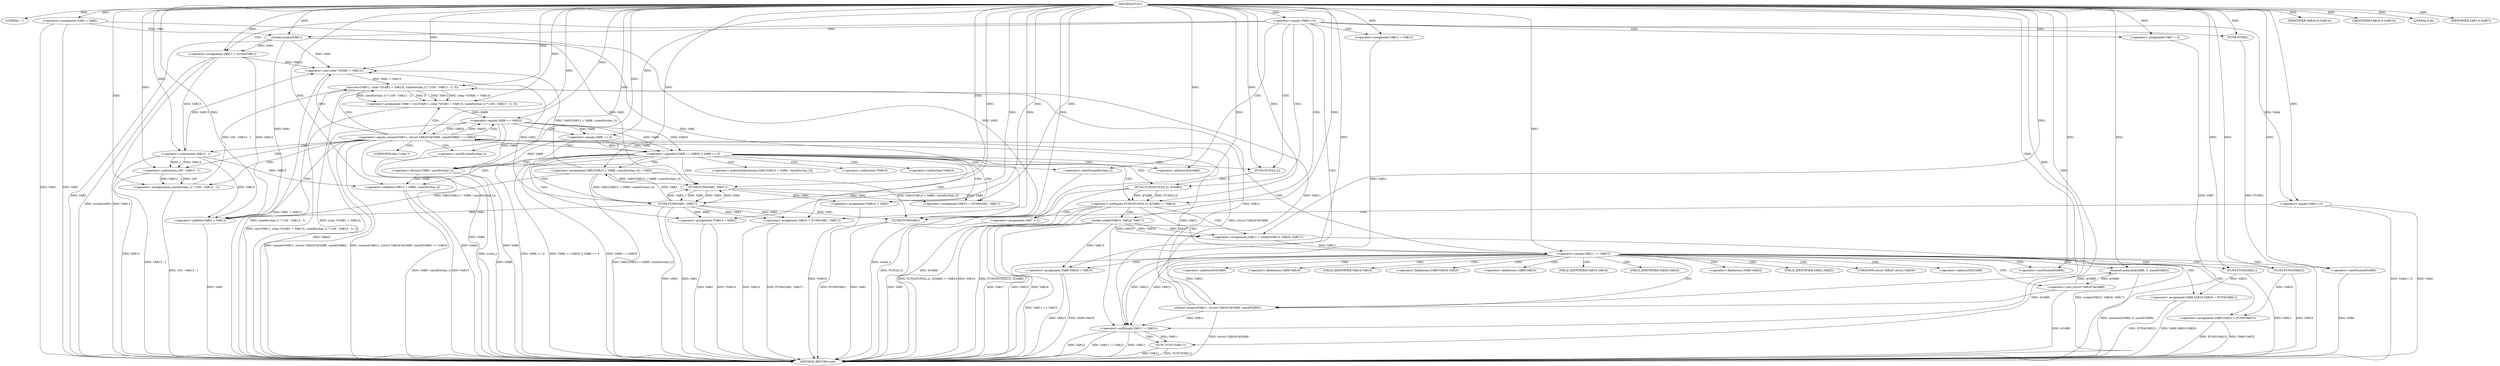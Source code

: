 digraph FUN1 {  
"1000100" [label = "(METHOD,FUN1)" ]
"1000277" [label = "(METHOD_RETURN,void)" ]
"1000103" [label = "(LITERAL,\"\",)" ]
"1000104" [label = "(<operator>.assignment,VAR1 = VAR2)" ]
"1000108" [label = "(<operator>.equals,VAR4==5)" ]
"1000115" [label = "(<operator>.assignment,VAR7 = 0)" ]
"1000122" [label = "(<operator>.assignment,VAR11 = VAR12)" ]
"1000126" [label = "(<operator>.assignment,VAR13 = wcslen(VAR1))" ]
"1000128" [label = "(wcslen,wcslen(VAR1))" ]
"1000133" [label = "(<operator>.notEquals,FUN2(FUN3(2,2), &VAR6) != VAR14)" ]
"1000134" [label = "(FUN2,FUN2(FUN3(2,2), &VAR6))" ]
"1000135" [label = "(FUN3,FUN3(2,2))" ]
"1000143" [label = "(<operator>.assignment,VAR7 = 1)" ]
"1000146" [label = "(<operator>.assignment,VAR11 = socket(VAR15, VAR16, VAR17))" ]
"1000148" [label = "(socket,socket(VAR15, VAR16, VAR17))" ]
"1000153" [label = "(<operator>.equals,VAR11 == VAR12)" ]
"1000158" [label = "(memset,memset(&VAR9, 0, sizeof(VAR9)))" ]
"1000162" [label = "(<operator>.sizeOf,sizeof(VAR9))" ]
"1000164" [label = "(<operator>.assignment,VAR9.VAR18 = VAR15)" ]
"1000169" [label = "(<operator>.assignment,VAR9.VAR19.VAR20 = FUN4(VAR21))" ]
"1000175" [label = "(FUN4,FUN4(VAR21))" ]
"1000177" [label = "(<operator>.assignment,VAR9.VAR22 = FUN5(VAR23))" ]
"1000181" [label = "(FUN5,FUN5(VAR23))" ]
"1000184" [label = "(<operator>.equals,connect(VAR11, (struct VAR24*)&VAR9, sizeof(VAR9)) == VAR25)" ]
"1000185" [label = "(connect,connect(VAR11, (struct VAR24*)&VAR9, sizeof(VAR9)))" ]
"1000187" [label = "(<operator>.cast,(struct VAR24*)&VAR9)" ]
"1000191" [label = "(<operator>.sizeOf,sizeof(VAR9))" ]
"1000196" [label = "(<operator>.assignment,VAR8 = recv(VAR11, (char *)(VAR1 + VAR13), sizeof(wchar_t) * (100 - VAR13 - 1), 0))" ]
"1000198" [label = "(recv,recv(VAR11, (char *)(VAR1 + VAR13), sizeof(wchar_t) * (100 - VAR13 - 1), 0))" ]
"1000200" [label = "(<operator>.cast,(char *)(VAR1 + VAR13))" ]
"1000202" [label = "(<operator>.addition,VAR1 + VAR13)" ]
"1000205" [label = "(<operator>.multiplication,sizeof(wchar_t) * (100 - VAR13 - 1))" ]
"1000206" [label = "(<operator>.sizeOf,sizeof(wchar_t))" ]
"1000208" [label = "(<operator>.subtraction,100 - VAR13 - 1)" ]
"1000210" [label = "(<operator>.subtraction,VAR13 - 1)" ]
"1000215" [label = "(<operator>.logicalOr,VAR8 == VAR25 || VAR8 == 0)" ]
"1000216" [label = "(<operator>.equals,VAR8 == VAR25)" ]
"1000219" [label = "(<operator>.equals,VAR8 == 0)" ]
"1000224" [label = "(<operator>.assignment,VAR1[VAR13 + VAR8 / sizeof(wchar_t)] = VAR3)" ]
"1000227" [label = "(<operator>.addition,VAR13 + VAR8 / sizeof(wchar_t))" ]
"1000229" [label = "(<operator>.division,VAR8 / sizeof(wchar_t))" ]
"1000231" [label = "(<operator>.sizeOf,sizeof(wchar_t))" ]
"1000234" [label = "(<operator>.assignment,VAR10 = FUN6(VAR1, VAR3''))" ]
"1000236" [label = "(FUN6,FUN6(VAR1, VAR3''))" ]
"1000240" [label = "(IDENTIFIER,VAR10,if (VAR10))" ]
"1000242" [label = "(<operator>.assignment,*VAR10 = VAR3)" ]
"1000246" [label = "(<operator>.assignment,VAR10 = FUN6(VAR1, VAR3''))" ]
"1000248" [label = "(FUN6,FUN6(VAR1, VAR3''))" ]
"1000252" [label = "(IDENTIFIER,VAR10,if (VAR10))" ]
"1000254" [label = "(<operator>.assignment,*VAR10 = VAR3)" ]
"1000258" [label = "(LITERAL,0,do)" ]
"1000260" [label = "(<operator>.notEquals,VAR11 != VAR12)" ]
"1000264" [label = "(FUN7,FUN7(VAR11))" ]
"1000267" [label = "(IDENTIFIER,VAR7,if (VAR7))" ]
"1000269" [label = "(FUN8,FUN8())" ]
"1000271" [label = "(<operator>.equals,VAR4==5)" ]
"1000275" [label = "(FUN9,FUN9(VAR1))" ]
"1000138" [label = "(<operator>.addressOf,&VAR6)" ]
"1000159" [label = "(<operator>.addressOf,&VAR9)" ]
"1000165" [label = "(<operator>.fieldAccess,VAR9.VAR18)" ]
"1000167" [label = "(FIELD_IDENTIFIER,VAR18,VAR18)" ]
"1000170" [label = "(<operator>.fieldAccess,VAR9.VAR19.VAR20)" ]
"1000171" [label = "(<operator>.fieldAccess,VAR9.VAR19)" ]
"1000173" [label = "(FIELD_IDENTIFIER,VAR19,VAR19)" ]
"1000174" [label = "(FIELD_IDENTIFIER,VAR20,VAR20)" ]
"1000178" [label = "(<operator>.fieldAccess,VAR9.VAR22)" ]
"1000180" [label = "(FIELD_IDENTIFIER,VAR22,VAR22)" ]
"1000188" [label = "(UNKNOWN,struct VAR24*,struct VAR24*)" ]
"1000189" [label = "(<operator>.addressOf,&VAR9)" ]
"1000201" [label = "(UNKNOWN,char *,char *)" ]
"1000225" [label = "(<operator>.indirectIndexAccess,VAR1[VAR13 + VAR8 / sizeof(wchar_t)])" ]
"1000243" [label = "(<operator>.indirection,*VAR10)" ]
"1000255" [label = "(<operator>.indirection,*VAR10)" ]
  "1000184" -> "1000277"  [ label = "DDG: connect(VAR11, (struct VAR24*)&VAR9, sizeof(VAR9))"] 
  "1000177" -> "1000277"  [ label = "DDG: FUN5(VAR23)"] 
  "1000260" -> "1000277"  [ label = "DDG: VAR12"] 
  "1000231" -> "1000277"  [ label = "DDG: wchar_t"] 
  "1000198" -> "1000277"  [ label = "DDG: sizeof(wchar_t) * (100 - VAR13 - 1)"] 
  "1000181" -> "1000277"  [ label = "DDG: VAR23"] 
  "1000177" -> "1000277"  [ label = "DDG: VAR9.VAR22"] 
  "1000246" -> "1000277"  [ label = "DDG: FUN6(VAR1, VAR3'')"] 
  "1000164" -> "1000277"  [ label = "DDG: VAR15"] 
  "1000260" -> "1000277"  [ label = "DDG: VAR11 != VAR12"] 
  "1000185" -> "1000277"  [ label = "DDG: (struct VAR24*)&VAR9"] 
  "1000224" -> "1000277"  [ label = "DDG: VAR1[VAR13 + VAR8 / sizeof(wchar_t)]"] 
  "1000208" -> "1000277"  [ label = "DDG: VAR13 - 1"] 
  "1000148" -> "1000277"  [ label = "DDG: VAR17"] 
  "1000275" -> "1000277"  [ label = "DDG: FUN9(VAR1)"] 
  "1000198" -> "1000277"  [ label = "DDG: (char *)(VAR1 + VAR13)"] 
  "1000215" -> "1000277"  [ label = "DDG: VAR8 == VAR25"] 
  "1000254" -> "1000277"  [ label = "DDG: *VAR10"] 
  "1000104" -> "1000277"  [ label = "DDG: VAR1"] 
  "1000215" -> "1000277"  [ label = "DDG: VAR8 == 0"] 
  "1000216" -> "1000277"  [ label = "DDG: VAR8"] 
  "1000227" -> "1000277"  [ label = "DDG: VAR13"] 
  "1000187" -> "1000277"  [ label = "DDG: &VAR9"] 
  "1000269" -> "1000277"  [ label = "DDG: FUN8()"] 
  "1000133" -> "1000277"  [ label = "DDG: VAR14"] 
  "1000184" -> "1000277"  [ label = "DDG: connect(VAR11, (struct VAR24*)&VAR9, sizeof(VAR9)) == VAR25"] 
  "1000264" -> "1000277"  [ label = "DDG: VAR11"] 
  "1000227" -> "1000277"  [ label = "DDG: VAR8 / sizeof(wchar_t)"] 
  "1000128" -> "1000277"  [ label = "DDG: VAR1"] 
  "1000158" -> "1000277"  [ label = "DDG: memset(&VAR9, 0, sizeof(VAR9))"] 
  "1000143" -> "1000277"  [ label = "DDG: VAR7"] 
  "1000133" -> "1000277"  [ label = "DDG: FUN2(FUN3(2,2), &VAR6)"] 
  "1000264" -> "1000277"  [ label = "DDG: FUN7(VAR11)"] 
  "1000216" -> "1000277"  [ label = "DDG: VAR25"] 
  "1000202" -> "1000277"  [ label = "DDG: VAR1"] 
  "1000205" -> "1000277"  [ label = "DDG: 100 - VAR13 - 1"] 
  "1000148" -> "1000277"  [ label = "DDG: VAR15"] 
  "1000146" -> "1000277"  [ label = "DDG: socket(VAR15, VAR16, VAR17)"] 
  "1000175" -> "1000277"  [ label = "DDG: VAR21"] 
  "1000206" -> "1000277"  [ label = "DDG: wchar_t"] 
  "1000126" -> "1000277"  [ label = "DDG: VAR13"] 
  "1000153" -> "1000277"  [ label = "DDG: VAR11 == VAR12"] 
  "1000275" -> "1000277"  [ label = "DDG: VAR1"] 
  "1000133" -> "1000277"  [ label = "DDG: FUN2(FUN3(2,2), &VAR6) != VAR14"] 
  "1000134" -> "1000277"  [ label = "DDG: FUN3(2,2)"] 
  "1000184" -> "1000277"  [ label = "DDG: VAR25"] 
  "1000210" -> "1000277"  [ label = "DDG: VAR13"] 
  "1000219" -> "1000277"  [ label = "DDG: VAR8"] 
  "1000229" -> "1000277"  [ label = "DDG: VAR8"] 
  "1000215" -> "1000277"  [ label = "DDG: VAR8 == VAR25 || VAR8 == 0"] 
  "1000169" -> "1000277"  [ label = "DDG: VAR9.VAR19.VAR20"] 
  "1000148" -> "1000277"  [ label = "DDG: VAR16"] 
  "1000254" -> "1000277"  [ label = "DDG: VAR3"] 
  "1000260" -> "1000277"  [ label = "DDG: VAR11"] 
  "1000126" -> "1000277"  [ label = "DDG: wcslen(VAR1)"] 
  "1000248" -> "1000277"  [ label = "DDG: VAR3"] 
  "1000271" -> "1000277"  [ label = "DDG: VAR4"] 
  "1000134" -> "1000277"  [ label = "DDG: &VAR6"] 
  "1000271" -> "1000277"  [ label = "DDG: VAR4==5"] 
  "1000115" -> "1000277"  [ label = "DDG: VAR7"] 
  "1000191" -> "1000277"  [ label = "DDG: VAR9"] 
  "1000242" -> "1000277"  [ label = "DDG: *VAR10"] 
  "1000104" -> "1000277"  [ label = "DDG: VAR2"] 
  "1000169" -> "1000277"  [ label = "DDG: FUN4(VAR21)"] 
  "1000246" -> "1000277"  [ label = "DDG: VAR10"] 
  "1000248" -> "1000277"  [ label = "DDG: VAR1"] 
  "1000200" -> "1000277"  [ label = "DDG: VAR1 + VAR13"] 
  "1000196" -> "1000277"  [ label = "DDG: recv(VAR11, (char *)(VAR1 + VAR13), sizeof(wchar_t) * (100 - VAR13 - 1), 0)"] 
  "1000164" -> "1000277"  [ label = "DDG: VAR9.VAR18"] 
  "1000100" -> "1000103"  [ label = "DDG: "] 
  "1000100" -> "1000104"  [ label = "DDG: "] 
  "1000100" -> "1000108"  [ label = "DDG: "] 
  "1000100" -> "1000115"  [ label = "DDG: "] 
  "1000100" -> "1000122"  [ label = "DDG: "] 
  "1000128" -> "1000126"  [ label = "DDG: VAR1"] 
  "1000100" -> "1000126"  [ label = "DDG: "] 
  "1000104" -> "1000128"  [ label = "DDG: VAR1"] 
  "1000100" -> "1000128"  [ label = "DDG: "] 
  "1000134" -> "1000133"  [ label = "DDG: FUN3(2,2)"] 
  "1000134" -> "1000133"  [ label = "DDG: &VAR6"] 
  "1000135" -> "1000134"  [ label = "DDG: 2"] 
  "1000100" -> "1000135"  [ label = "DDG: "] 
  "1000100" -> "1000133"  [ label = "DDG: "] 
  "1000100" -> "1000143"  [ label = "DDG: "] 
  "1000148" -> "1000146"  [ label = "DDG: VAR15"] 
  "1000148" -> "1000146"  [ label = "DDG: VAR16"] 
  "1000148" -> "1000146"  [ label = "DDG: VAR17"] 
  "1000100" -> "1000146"  [ label = "DDG: "] 
  "1000100" -> "1000148"  [ label = "DDG: "] 
  "1000146" -> "1000153"  [ label = "DDG: VAR11"] 
  "1000100" -> "1000153"  [ label = "DDG: "] 
  "1000187" -> "1000158"  [ label = "DDG: &VAR9"] 
  "1000100" -> "1000158"  [ label = "DDG: "] 
  "1000100" -> "1000162"  [ label = "DDG: "] 
  "1000148" -> "1000164"  [ label = "DDG: VAR15"] 
  "1000100" -> "1000164"  [ label = "DDG: "] 
  "1000175" -> "1000169"  [ label = "DDG: VAR21"] 
  "1000100" -> "1000175"  [ label = "DDG: "] 
  "1000181" -> "1000177"  [ label = "DDG: VAR23"] 
  "1000100" -> "1000181"  [ label = "DDG: "] 
  "1000185" -> "1000184"  [ label = "DDG: VAR11"] 
  "1000185" -> "1000184"  [ label = "DDG: (struct VAR24*)&VAR9"] 
  "1000153" -> "1000185"  [ label = "DDG: VAR11"] 
  "1000100" -> "1000185"  [ label = "DDG: "] 
  "1000187" -> "1000185"  [ label = "DDG: &VAR9"] 
  "1000158" -> "1000187"  [ label = "DDG: &VAR9"] 
  "1000100" -> "1000191"  [ label = "DDG: "] 
  "1000216" -> "1000184"  [ label = "DDG: VAR25"] 
  "1000100" -> "1000184"  [ label = "DDG: "] 
  "1000198" -> "1000196"  [ label = "DDG: VAR11"] 
  "1000198" -> "1000196"  [ label = "DDG: (char *)(VAR1 + VAR13)"] 
  "1000198" -> "1000196"  [ label = "DDG: sizeof(wchar_t) * (100 - VAR13 - 1)"] 
  "1000198" -> "1000196"  [ label = "DDG: 0"] 
  "1000100" -> "1000196"  [ label = "DDG: "] 
  "1000185" -> "1000198"  [ label = "DDG: VAR11"] 
  "1000100" -> "1000198"  [ label = "DDG: "] 
  "1000200" -> "1000198"  [ label = "DDG: VAR1 + VAR13"] 
  "1000224" -> "1000200"  [ label = "DDG: VAR1[VAR13 + VAR8 / sizeof(wchar_t)]"] 
  "1000128" -> "1000200"  [ label = "DDG: VAR1"] 
  "1000248" -> "1000200"  [ label = "DDG: VAR1"] 
  "1000100" -> "1000200"  [ label = "DDG: "] 
  "1000126" -> "1000200"  [ label = "DDG: VAR13"] 
  "1000210" -> "1000200"  [ label = "DDG: VAR13"] 
  "1000224" -> "1000202"  [ label = "DDG: VAR1[VAR13 + VAR8 / sizeof(wchar_t)]"] 
  "1000128" -> "1000202"  [ label = "DDG: VAR1"] 
  "1000248" -> "1000202"  [ label = "DDG: VAR1"] 
  "1000100" -> "1000202"  [ label = "DDG: "] 
  "1000126" -> "1000202"  [ label = "DDG: VAR13"] 
  "1000210" -> "1000202"  [ label = "DDG: VAR13"] 
  "1000205" -> "1000198"  [ label = "DDG: 100 - VAR13 - 1"] 
  "1000100" -> "1000205"  [ label = "DDG: "] 
  "1000100" -> "1000206"  [ label = "DDG: "] 
  "1000208" -> "1000205"  [ label = "DDG: 100"] 
  "1000208" -> "1000205"  [ label = "DDG: VAR13 - 1"] 
  "1000100" -> "1000208"  [ label = "DDG: "] 
  "1000210" -> "1000208"  [ label = "DDG: VAR13"] 
  "1000210" -> "1000208"  [ label = "DDG: 1"] 
  "1000100" -> "1000210"  [ label = "DDG: "] 
  "1000126" -> "1000210"  [ label = "DDG: VAR13"] 
  "1000216" -> "1000215"  [ label = "DDG: VAR8"] 
  "1000216" -> "1000215"  [ label = "DDG: VAR25"] 
  "1000196" -> "1000216"  [ label = "DDG: VAR8"] 
  "1000100" -> "1000216"  [ label = "DDG: "] 
  "1000184" -> "1000216"  [ label = "DDG: VAR25"] 
  "1000219" -> "1000215"  [ label = "DDG: VAR8"] 
  "1000219" -> "1000215"  [ label = "DDG: 0"] 
  "1000216" -> "1000219"  [ label = "DDG: VAR8"] 
  "1000100" -> "1000219"  [ label = "DDG: "] 
  "1000248" -> "1000224"  [ label = "DDG: VAR3"] 
  "1000100" -> "1000224"  [ label = "DDG: "] 
  "1000210" -> "1000227"  [ label = "DDG: VAR13"] 
  "1000100" -> "1000227"  [ label = "DDG: "] 
  "1000229" -> "1000227"  [ label = "DDG: VAR8"] 
  "1000216" -> "1000229"  [ label = "DDG: VAR8"] 
  "1000219" -> "1000229"  [ label = "DDG: VAR8"] 
  "1000100" -> "1000229"  [ label = "DDG: "] 
  "1000100" -> "1000231"  [ label = "DDG: "] 
  "1000236" -> "1000234"  [ label = "DDG: VAR1"] 
  "1000236" -> "1000234"  [ label = "DDG: VAR3"] 
  "1000100" -> "1000234"  [ label = "DDG: "] 
  "1000224" -> "1000236"  [ label = "DDG: VAR1[VAR13 + VAR8 / sizeof(wchar_t)]"] 
  "1000100" -> "1000236"  [ label = "DDG: "] 
  "1000128" -> "1000236"  [ label = "DDG: VAR1"] 
  "1000248" -> "1000236"  [ label = "DDG: VAR1"] 
  "1000248" -> "1000236"  [ label = "DDG: VAR3"] 
  "1000100" -> "1000240"  [ label = "DDG: "] 
  "1000236" -> "1000242"  [ label = "DDG: VAR3"] 
  "1000100" -> "1000242"  [ label = "DDG: "] 
  "1000248" -> "1000246"  [ label = "DDG: VAR1"] 
  "1000248" -> "1000246"  [ label = "DDG: VAR3"] 
  "1000100" -> "1000246"  [ label = "DDG: "] 
  "1000224" -> "1000248"  [ label = "DDG: VAR1[VAR13 + VAR8 / sizeof(wchar_t)]"] 
  "1000236" -> "1000248"  [ label = "DDG: VAR1"] 
  "1000100" -> "1000248"  [ label = "DDG: "] 
  "1000236" -> "1000248"  [ label = "DDG: VAR3"] 
  "1000100" -> "1000252"  [ label = "DDG: "] 
  "1000248" -> "1000254"  [ label = "DDG: VAR3"] 
  "1000100" -> "1000254"  [ label = "DDG: "] 
  "1000100" -> "1000258"  [ label = "DDG: "] 
  "1000185" -> "1000260"  [ label = "DDG: VAR11"] 
  "1000122" -> "1000260"  [ label = "DDG: VAR11"] 
  "1000153" -> "1000260"  [ label = "DDG: VAR11"] 
  "1000198" -> "1000260"  [ label = "DDG: VAR11"] 
  "1000100" -> "1000260"  [ label = "DDG: "] 
  "1000153" -> "1000260"  [ label = "DDG: VAR12"] 
  "1000260" -> "1000264"  [ label = "DDG: VAR11"] 
  "1000100" -> "1000264"  [ label = "DDG: "] 
  "1000100" -> "1000267"  [ label = "DDG: "] 
  "1000100" -> "1000269"  [ label = "DDG: "] 
  "1000108" -> "1000271"  [ label = "DDG: VAR4"] 
  "1000100" -> "1000271"  [ label = "DDG: "] 
  "1000224" -> "1000275"  [ label = "DDG: VAR1[VAR13 + VAR8 / sizeof(wchar_t)]"] 
  "1000104" -> "1000275"  [ label = "DDG: VAR1"] 
  "1000128" -> "1000275"  [ label = "DDG: VAR1"] 
  "1000248" -> "1000275"  [ label = "DDG: VAR1"] 
  "1000100" -> "1000275"  [ label = "DDG: "] 
  "1000108" -> "1000128"  [ label = "CDG: "] 
  "1000108" -> "1000260"  [ label = "CDG: "] 
  "1000108" -> "1000133"  [ label = "CDG: "] 
  "1000108" -> "1000122"  [ label = "CDG: "] 
  "1000108" -> "1000126"  [ label = "CDG: "] 
  "1000108" -> "1000138"  [ label = "CDG: "] 
  "1000108" -> "1000135"  [ label = "CDG: "] 
  "1000108" -> "1000115"  [ label = "CDG: "] 
  "1000108" -> "1000134"  [ label = "CDG: "] 
  "1000108" -> "1000269"  [ label = "CDG: "] 
  "1000133" -> "1000148"  [ label = "CDG: "] 
  "1000133" -> "1000146"  [ label = "CDG: "] 
  "1000133" -> "1000153"  [ label = "CDG: "] 
  "1000133" -> "1000143"  [ label = "CDG: "] 
  "1000153" -> "1000164"  [ label = "CDG: "] 
  "1000153" -> "1000174"  [ label = "CDG: "] 
  "1000153" -> "1000191"  [ label = "CDG: "] 
  "1000153" -> "1000180"  [ label = "CDG: "] 
  "1000153" -> "1000165"  [ label = "CDG: "] 
  "1000153" -> "1000188"  [ label = "CDG: "] 
  "1000153" -> "1000167"  [ label = "CDG: "] 
  "1000153" -> "1000175"  [ label = "CDG: "] 
  "1000153" -> "1000187"  [ label = "CDG: "] 
  "1000153" -> "1000185"  [ label = "CDG: "] 
  "1000153" -> "1000189"  [ label = "CDG: "] 
  "1000153" -> "1000169"  [ label = "CDG: "] 
  "1000153" -> "1000178"  [ label = "CDG: "] 
  "1000153" -> "1000159"  [ label = "CDG: "] 
  "1000153" -> "1000173"  [ label = "CDG: "] 
  "1000153" -> "1000158"  [ label = "CDG: "] 
  "1000153" -> "1000170"  [ label = "CDG: "] 
  "1000153" -> "1000171"  [ label = "CDG: "] 
  "1000153" -> "1000184"  [ label = "CDG: "] 
  "1000153" -> "1000177"  [ label = "CDG: "] 
  "1000153" -> "1000162"  [ label = "CDG: "] 
  "1000153" -> "1000181"  [ label = "CDG: "] 
  "1000184" -> "1000200"  [ label = "CDG: "] 
  "1000184" -> "1000208"  [ label = "CDG: "] 
  "1000184" -> "1000216"  [ label = "CDG: "] 
  "1000184" -> "1000210"  [ label = "CDG: "] 
  "1000184" -> "1000206"  [ label = "CDG: "] 
  "1000184" -> "1000201"  [ label = "CDG: "] 
  "1000184" -> "1000198"  [ label = "CDG: "] 
  "1000184" -> "1000196"  [ label = "CDG: "] 
  "1000184" -> "1000215"  [ label = "CDG: "] 
  "1000184" -> "1000205"  [ label = "CDG: "] 
  "1000184" -> "1000202"  [ label = "CDG: "] 
  "1000215" -> "1000227"  [ label = "CDG: "] 
  "1000215" -> "1000236"  [ label = "CDG: "] 
  "1000215" -> "1000248"  [ label = "CDG: "] 
  "1000215" -> "1000224"  [ label = "CDG: "] 
  "1000215" -> "1000246"  [ label = "CDG: "] 
  "1000215" -> "1000229"  [ label = "CDG: "] 
  "1000215" -> "1000234"  [ label = "CDG: "] 
  "1000215" -> "1000225"  [ label = "CDG: "] 
  "1000215" -> "1000231"  [ label = "CDG: "] 
  "1000215" -> "1000133"  [ label = "CDG: "] 
  "1000215" -> "1000138"  [ label = "CDG: "] 
  "1000215" -> "1000135"  [ label = "CDG: "] 
  "1000215" -> "1000134"  [ label = "CDG: "] 
  "1000215" -> "1000243"  [ label = "CDG: "] 
  "1000215" -> "1000242"  [ label = "CDG: "] 
  "1000215" -> "1000255"  [ label = "CDG: "] 
  "1000215" -> "1000254"  [ label = "CDG: "] 
  "1000216" -> "1000219"  [ label = "CDG: "] 
  "1000260" -> "1000264"  [ label = "CDG: "] 
  "1000271" -> "1000275"  [ label = "CDG: "] 
}
